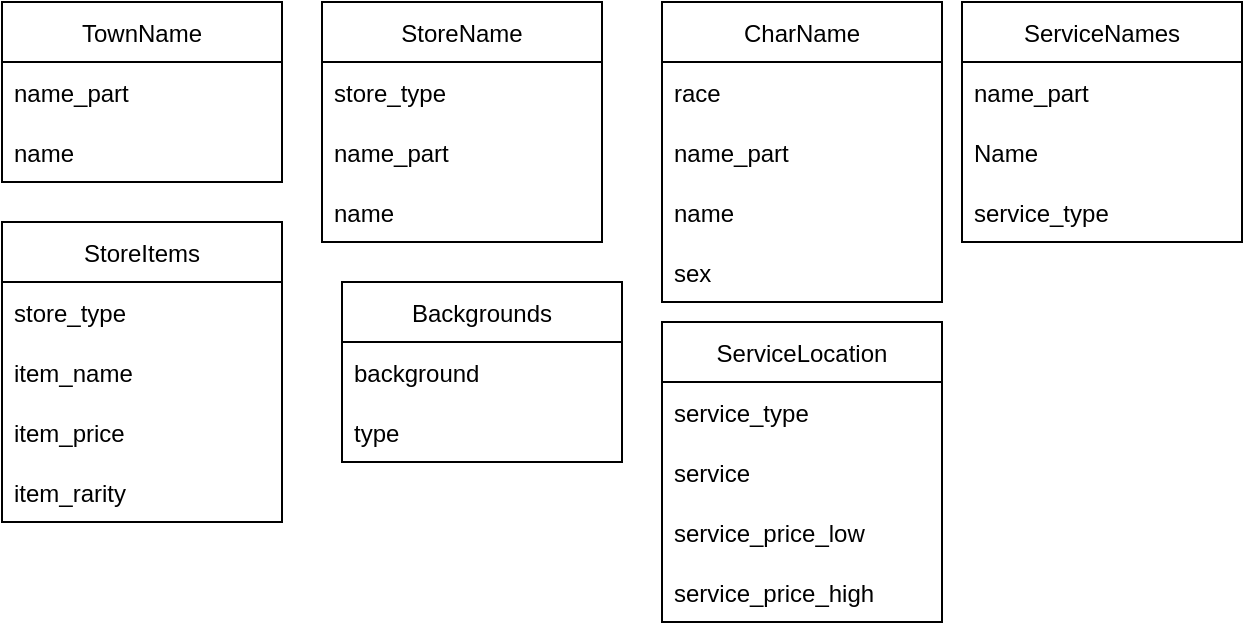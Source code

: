 <mxfile version="19.0.3" type="device"><diagram id="CV1IPcD18bCAPLSRzhoN" name="Page-1"><mxGraphModel dx="716" dy="1668" grid="1" gridSize="10" guides="1" tooltips="1" connect="1" arrows="1" fold="1" page="1" pageScale="1" pageWidth="850" pageHeight="1100" math="0" shadow="0"><root><mxCell id="0"/><mxCell id="1" parent="0"/><mxCell id="b2Cxm9wKgWrcusrGVPnU-1" value="Backgrounds" style="swimlane;fontStyle=0;childLayout=stackLayout;horizontal=1;startSize=30;horizontalStack=0;resizeParent=1;resizeParentMax=0;resizeLast=0;collapsible=1;marginBottom=0;" parent="1" vertex="1"><mxGeometry x="270" width="140" height="90" as="geometry"/></mxCell><mxCell id="b2Cxm9wKgWrcusrGVPnU-2" value="background" style="text;strokeColor=none;fillColor=none;align=left;verticalAlign=middle;spacingLeft=4;spacingRight=4;overflow=hidden;points=[[0,0.5],[1,0.5]];portConstraint=eastwest;rotatable=0;" parent="b2Cxm9wKgWrcusrGVPnU-1" vertex="1"><mxGeometry y="30" width="140" height="30" as="geometry"/></mxCell><mxCell id="b2Cxm9wKgWrcusrGVPnU-3" value="type" style="text;strokeColor=none;fillColor=none;align=left;verticalAlign=middle;spacingLeft=4;spacingRight=4;overflow=hidden;points=[[0,0.5],[1,0.5]];portConstraint=eastwest;rotatable=0;" parent="b2Cxm9wKgWrcusrGVPnU-1" vertex="1"><mxGeometry y="60" width="140" height="30" as="geometry"/></mxCell><mxCell id="b2Cxm9wKgWrcusrGVPnU-5" value="ServiceLocation" style="swimlane;fontStyle=0;childLayout=stackLayout;horizontal=1;startSize=30;horizontalStack=0;resizeParent=1;resizeParentMax=0;resizeLast=0;collapsible=1;marginBottom=0;" parent="1" vertex="1"><mxGeometry x="430" y="20" width="140" height="150" as="geometry"/></mxCell><mxCell id="b2Cxm9wKgWrcusrGVPnU-6" value="service_type" style="text;strokeColor=none;fillColor=none;align=left;verticalAlign=middle;spacingLeft=4;spacingRight=4;overflow=hidden;points=[[0,0.5],[1,0.5]];portConstraint=eastwest;rotatable=0;" parent="b2Cxm9wKgWrcusrGVPnU-5" vertex="1"><mxGeometry y="30" width="140" height="30" as="geometry"/></mxCell><mxCell id="b2Cxm9wKgWrcusrGVPnU-8" value="service" style="text;strokeColor=none;fillColor=none;align=left;verticalAlign=middle;spacingLeft=4;spacingRight=4;overflow=hidden;points=[[0,0.5],[1,0.5]];portConstraint=eastwest;rotatable=0;" parent="b2Cxm9wKgWrcusrGVPnU-5" vertex="1"><mxGeometry y="60" width="140" height="30" as="geometry"/></mxCell><mxCell id="b2Cxm9wKgWrcusrGVPnU-9" value="service_price_low" style="text;strokeColor=none;fillColor=none;align=left;verticalAlign=middle;spacingLeft=4;spacingRight=4;overflow=hidden;points=[[0,0.5],[1,0.5]];portConstraint=eastwest;rotatable=0;" parent="b2Cxm9wKgWrcusrGVPnU-5" vertex="1"><mxGeometry y="90" width="140" height="30" as="geometry"/></mxCell><mxCell id="b2Cxm9wKgWrcusrGVPnU-10" value="service_price_high" style="text;strokeColor=none;fillColor=none;align=left;verticalAlign=middle;spacingLeft=4;spacingRight=4;overflow=hidden;points=[[0,0.5],[1,0.5]];portConstraint=eastwest;rotatable=0;" parent="b2Cxm9wKgWrcusrGVPnU-5" vertex="1"><mxGeometry y="120" width="140" height="30" as="geometry"/></mxCell><mxCell id="b2Cxm9wKgWrcusrGVPnU-11" value="ServiceNames" style="swimlane;fontStyle=0;childLayout=stackLayout;horizontal=1;startSize=30;horizontalStack=0;resizeParent=1;resizeParentMax=0;resizeLast=0;collapsible=1;marginBottom=0;" parent="1" vertex="1"><mxGeometry x="580" y="-140" width="140" height="120" as="geometry"/></mxCell><mxCell id="b2Cxm9wKgWrcusrGVPnU-12" value="name_part" style="text;strokeColor=none;fillColor=none;align=left;verticalAlign=middle;spacingLeft=4;spacingRight=4;overflow=hidden;points=[[0,0.5],[1,0.5]];portConstraint=eastwest;rotatable=0;" parent="b2Cxm9wKgWrcusrGVPnU-11" vertex="1"><mxGeometry y="30" width="140" height="30" as="geometry"/></mxCell><mxCell id="b2Cxm9wKgWrcusrGVPnU-13" value="Name" style="text;strokeColor=none;fillColor=none;align=left;verticalAlign=middle;spacingLeft=4;spacingRight=4;overflow=hidden;points=[[0,0.5],[1,0.5]];portConstraint=eastwest;rotatable=0;" parent="b2Cxm9wKgWrcusrGVPnU-11" vertex="1"><mxGeometry y="60" width="140" height="30" as="geometry"/></mxCell><mxCell id="b2Cxm9wKgWrcusrGVPnU-34" value="service_type" style="text;strokeColor=none;fillColor=none;align=left;verticalAlign=middle;spacingLeft=4;spacingRight=4;overflow=hidden;points=[[0,0.5],[1,0.5]];portConstraint=eastwest;rotatable=0;" parent="b2Cxm9wKgWrcusrGVPnU-11" vertex="1"><mxGeometry y="90" width="140" height="30" as="geometry"/></mxCell><mxCell id="b2Cxm9wKgWrcusrGVPnU-17" value="CharName" style="swimlane;fontStyle=0;childLayout=stackLayout;horizontal=1;startSize=30;horizontalStack=0;resizeParent=1;resizeParentMax=0;resizeLast=0;collapsible=1;marginBottom=0;" parent="1" vertex="1"><mxGeometry x="430" y="-140" width="140" height="150" as="geometry"/></mxCell><mxCell id="b2Cxm9wKgWrcusrGVPnU-18" value="race" style="text;strokeColor=none;fillColor=none;align=left;verticalAlign=middle;spacingLeft=4;spacingRight=4;overflow=hidden;points=[[0,0.5],[1,0.5]];portConstraint=eastwest;rotatable=0;" parent="b2Cxm9wKgWrcusrGVPnU-17" vertex="1"><mxGeometry y="30" width="140" height="30" as="geometry"/></mxCell><mxCell id="b2Cxm9wKgWrcusrGVPnU-19" value="name_part" style="text;strokeColor=none;fillColor=none;align=left;verticalAlign=middle;spacingLeft=4;spacingRight=4;overflow=hidden;points=[[0,0.5],[1,0.5]];portConstraint=eastwest;rotatable=0;" parent="b2Cxm9wKgWrcusrGVPnU-17" vertex="1"><mxGeometry y="60" width="140" height="30" as="geometry"/></mxCell><mxCell id="b2Cxm9wKgWrcusrGVPnU-20" value="name" style="text;strokeColor=none;fillColor=none;align=left;verticalAlign=middle;spacingLeft=4;spacingRight=4;overflow=hidden;points=[[0,0.5],[1,0.5]];portConstraint=eastwest;rotatable=0;" parent="b2Cxm9wKgWrcusrGVPnU-17" vertex="1"><mxGeometry y="90" width="140" height="30" as="geometry"/></mxCell><mxCell id="b2Cxm9wKgWrcusrGVPnU-21" value="sex" style="text;strokeColor=none;fillColor=none;align=left;verticalAlign=middle;spacingLeft=4;spacingRight=4;overflow=hidden;points=[[0,0.5],[1,0.5]];portConstraint=eastwest;rotatable=0;" parent="b2Cxm9wKgWrcusrGVPnU-17" vertex="1"><mxGeometry y="120" width="140" height="30" as="geometry"/></mxCell><mxCell id="b2Cxm9wKgWrcusrGVPnU-22" value="StoreName" style="swimlane;fontStyle=0;childLayout=stackLayout;horizontal=1;startSize=30;horizontalStack=0;resizeParent=1;resizeParentMax=0;resizeLast=0;collapsible=1;marginBottom=0;" parent="1" vertex="1"><mxGeometry x="260" y="-140" width="140" height="120" as="geometry"/></mxCell><mxCell id="b2Cxm9wKgWrcusrGVPnU-23" value="store_type" style="text;strokeColor=none;fillColor=none;align=left;verticalAlign=middle;spacingLeft=4;spacingRight=4;overflow=hidden;points=[[0,0.5],[1,0.5]];portConstraint=eastwest;rotatable=0;" parent="b2Cxm9wKgWrcusrGVPnU-22" vertex="1"><mxGeometry y="30" width="140" height="30" as="geometry"/></mxCell><mxCell id="b2Cxm9wKgWrcusrGVPnU-24" value="name_part" style="text;strokeColor=none;fillColor=none;align=left;verticalAlign=middle;spacingLeft=4;spacingRight=4;overflow=hidden;points=[[0,0.5],[1,0.5]];portConstraint=eastwest;rotatable=0;" parent="b2Cxm9wKgWrcusrGVPnU-22" vertex="1"><mxGeometry y="60" width="140" height="30" as="geometry"/></mxCell><mxCell id="b2Cxm9wKgWrcusrGVPnU-25" value="name" style="text;strokeColor=none;fillColor=none;align=left;verticalAlign=middle;spacingLeft=4;spacingRight=4;overflow=hidden;points=[[0,0.5],[1,0.5]];portConstraint=eastwest;rotatable=0;" parent="b2Cxm9wKgWrcusrGVPnU-22" vertex="1"><mxGeometry y="90" width="140" height="30" as="geometry"/></mxCell><mxCell id="b2Cxm9wKgWrcusrGVPnU-26" value="StoreItems" style="swimlane;fontStyle=0;childLayout=stackLayout;horizontal=1;startSize=30;horizontalStack=0;resizeParent=1;resizeParentMax=0;resizeLast=0;collapsible=1;marginBottom=0;" parent="1" vertex="1"><mxGeometry x="100" y="-30" width="140" height="150" as="geometry"/></mxCell><mxCell id="b2Cxm9wKgWrcusrGVPnU-27" value="store_type" style="text;strokeColor=none;fillColor=none;align=left;verticalAlign=middle;spacingLeft=4;spacingRight=4;overflow=hidden;points=[[0,0.5],[1,0.5]];portConstraint=eastwest;rotatable=0;" parent="b2Cxm9wKgWrcusrGVPnU-26" vertex="1"><mxGeometry y="30" width="140" height="30" as="geometry"/></mxCell><mxCell id="b2Cxm9wKgWrcusrGVPnU-28" value="item_name" style="text;strokeColor=none;fillColor=none;align=left;verticalAlign=middle;spacingLeft=4;spacingRight=4;overflow=hidden;points=[[0,0.5],[1,0.5]];portConstraint=eastwest;rotatable=0;" parent="b2Cxm9wKgWrcusrGVPnU-26" vertex="1"><mxGeometry y="60" width="140" height="30" as="geometry"/></mxCell><mxCell id="b2Cxm9wKgWrcusrGVPnU-29" value="item_price" style="text;strokeColor=none;fillColor=none;align=left;verticalAlign=middle;spacingLeft=4;spacingRight=4;overflow=hidden;points=[[0,0.5],[1,0.5]];portConstraint=eastwest;rotatable=0;" parent="b2Cxm9wKgWrcusrGVPnU-26" vertex="1"><mxGeometry y="90" width="140" height="30" as="geometry"/></mxCell><mxCell id="DiFV6sPVZ-eXnUN2MA-i-1" value="item_rarity" style="text;strokeColor=none;fillColor=none;align=left;verticalAlign=middle;spacingLeft=4;spacingRight=4;overflow=hidden;points=[[0,0.5],[1,0.5]];portConstraint=eastwest;rotatable=0;" parent="b2Cxm9wKgWrcusrGVPnU-26" vertex="1"><mxGeometry y="120" width="140" height="30" as="geometry"/></mxCell><mxCell id="b2Cxm9wKgWrcusrGVPnU-30" value="TownName" style="swimlane;fontStyle=0;childLayout=stackLayout;horizontal=1;startSize=30;horizontalStack=0;resizeParent=1;resizeParentMax=0;resizeLast=0;collapsible=1;marginBottom=0;" parent="1" vertex="1"><mxGeometry x="100" y="-140" width="140" height="90" as="geometry"/></mxCell><mxCell id="b2Cxm9wKgWrcusrGVPnU-31" value="name_part" style="text;strokeColor=none;fillColor=none;align=left;verticalAlign=middle;spacingLeft=4;spacingRight=4;overflow=hidden;points=[[0,0.5],[1,0.5]];portConstraint=eastwest;rotatable=0;" parent="b2Cxm9wKgWrcusrGVPnU-30" vertex="1"><mxGeometry y="30" width="140" height="30" as="geometry"/></mxCell><mxCell id="b2Cxm9wKgWrcusrGVPnU-32" value="name" style="text;strokeColor=none;fillColor=none;align=left;verticalAlign=middle;spacingLeft=4;spacingRight=4;overflow=hidden;points=[[0,0.5],[1,0.5]];portConstraint=eastwest;rotatable=0;" parent="b2Cxm9wKgWrcusrGVPnU-30" vertex="1"><mxGeometry y="60" width="140" height="30" as="geometry"/></mxCell></root></mxGraphModel></diagram></mxfile>
